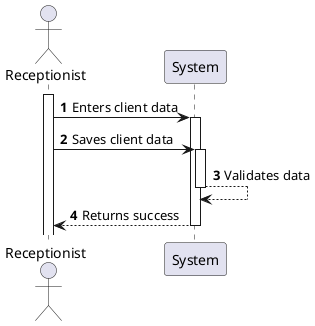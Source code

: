 @startuml
'https://plantuml.com/sequence-diagram

autoactivate on
autonumber

Actor "Receptionist"
participant "System" as Sys
activate Receptionist

Receptionist -> Sys: Enters client data
Receptionist -> Sys: Saves client data

Sys --> Sys: Validates data
Receptionist <-- Sys: Returns success


@enduml